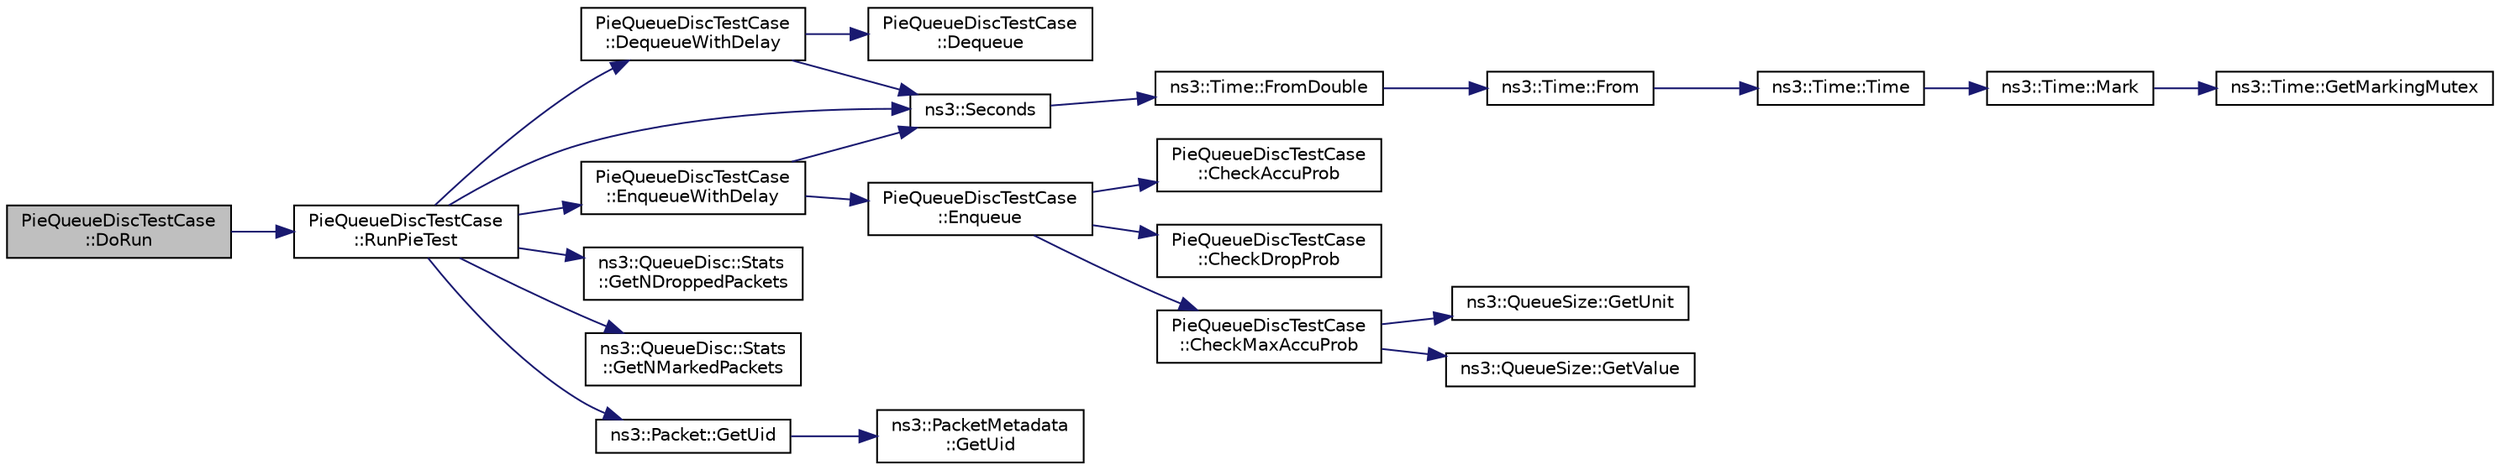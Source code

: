 digraph "PieQueueDiscTestCase::DoRun"
{
 // LATEX_PDF_SIZE
  edge [fontname="Helvetica",fontsize="10",labelfontname="Helvetica",labelfontsize="10"];
  node [fontname="Helvetica",fontsize="10",shape=record];
  rankdir="LR";
  Node1 [label="PieQueueDiscTestCase\l::DoRun",height=0.2,width=0.4,color="black", fillcolor="grey75", style="filled", fontcolor="black",tooltip="Implementation to actually run this TestCase."];
  Node1 -> Node2 [color="midnightblue",fontsize="10",style="solid",fontname="Helvetica"];
  Node2 [label="PieQueueDiscTestCase\l::RunPieTest",height=0.2,width=0.4,color="black", fillcolor="white", style="filled",URL="$class_pie_queue_disc_test_case.html#a4003738dc8368f71600eec62afb451e7",tooltip="Run test function."];
  Node2 -> Node3 [color="midnightblue",fontsize="10",style="solid",fontname="Helvetica"];
  Node3 [label="PieQueueDiscTestCase\l::DequeueWithDelay",height=0.2,width=0.4,color="black", fillcolor="white", style="filled",URL="$class_pie_queue_disc_test_case.html#ac95d22c3ac6ef3a873d70a663fd964e3",tooltip="Dequeue with delay function."];
  Node3 -> Node4 [color="midnightblue",fontsize="10",style="solid",fontname="Helvetica"];
  Node4 [label="PieQueueDiscTestCase\l::Dequeue",height=0.2,width=0.4,color="black", fillcolor="white", style="filled",URL="$class_pie_queue_disc_test_case.html#a3f2148f8c200a2338e33759f6f6ebc07",tooltip="Dequeue function."];
  Node3 -> Node5 [color="midnightblue",fontsize="10",style="solid",fontname="Helvetica"];
  Node5 [label="ns3::Seconds",height=0.2,width=0.4,color="black", fillcolor="white", style="filled",URL="$group__timecivil.html#ga33c34b816f8ff6628e33d5c8e9713b9e",tooltip="Construct a Time in the indicated unit."];
  Node5 -> Node6 [color="midnightblue",fontsize="10",style="solid",fontname="Helvetica"];
  Node6 [label="ns3::Time::FromDouble",height=0.2,width=0.4,color="black", fillcolor="white", style="filled",URL="$classns3_1_1_time.html#a60e845f4a74e62495b86356afe604cb4",tooltip="Create a Time equal to value in unit unit."];
  Node6 -> Node7 [color="midnightblue",fontsize="10",style="solid",fontname="Helvetica"];
  Node7 [label="ns3::Time::From",height=0.2,width=0.4,color="black", fillcolor="white", style="filled",URL="$classns3_1_1_time.html#a34e4acc13d0e08cc8cb9cd3b838b9baf",tooltip="Create a Time in the current unit."];
  Node7 -> Node8 [color="midnightblue",fontsize="10",style="solid",fontname="Helvetica"];
  Node8 [label="ns3::Time::Time",height=0.2,width=0.4,color="black", fillcolor="white", style="filled",URL="$classns3_1_1_time.html#a8a39dc1b8cbbd7fe6d940e492d1b925e",tooltip="Default constructor, with value 0."];
  Node8 -> Node9 [color="midnightblue",fontsize="10",style="solid",fontname="Helvetica"];
  Node9 [label="ns3::Time::Mark",height=0.2,width=0.4,color="black", fillcolor="white", style="filled",URL="$classns3_1_1_time.html#aa7eef2a1119c1c4855d99f1e83d44c54",tooltip="Record a Time instance with the MarkedTimes."];
  Node9 -> Node10 [color="midnightblue",fontsize="10",style="solid",fontname="Helvetica"];
  Node10 [label="ns3::Time::GetMarkingMutex",height=0.2,width=0.4,color="black", fillcolor="white", style="filled",URL="$classns3_1_1_time.html#addd8e672203391b3ae98ee475ce05272",tooltip=" "];
  Node2 -> Node11 [color="midnightblue",fontsize="10",style="solid",fontname="Helvetica"];
  Node11 [label="PieQueueDiscTestCase\l::EnqueueWithDelay",height=0.2,width=0.4,color="black", fillcolor="white", style="filled",URL="$class_pie_queue_disc_test_case.html#a4392edeb83441c7b05bff20fbf929603",tooltip="Enqueue with delay function."];
  Node11 -> Node12 [color="midnightblue",fontsize="10",style="solid",fontname="Helvetica"];
  Node12 [label="PieQueueDiscTestCase\l::Enqueue",height=0.2,width=0.4,color="black", fillcolor="white", style="filled",URL="$class_pie_queue_disc_test_case.html#aee21d1fa55e512a59f9c49d451432f7e",tooltip="Enqueue function."];
  Node12 -> Node13 [color="midnightblue",fontsize="10",style="solid",fontname="Helvetica"];
  Node13 [label="PieQueueDiscTestCase\l::CheckAccuProb",height=0.2,width=0.4,color="black", fillcolor="white", style="filled",URL="$class_pie_queue_disc_test_case.html#a59e31d289aa379f004ec149d93a3267a",tooltip="Check Accumulated Drop Probability."];
  Node12 -> Node14 [color="midnightblue",fontsize="10",style="solid",fontname="Helvetica"];
  Node14 [label="PieQueueDiscTestCase\l::CheckDropProb",height=0.2,width=0.4,color="black", fillcolor="white", style="filled",URL="$class_pie_queue_disc_test_case.html#a803ea6c96e573ee632fb94e56d094620",tooltip="Check Drop Probability."];
  Node12 -> Node15 [color="midnightblue",fontsize="10",style="solid",fontname="Helvetica"];
  Node15 [label="PieQueueDiscTestCase\l::CheckMaxAccuProb",height=0.2,width=0.4,color="black", fillcolor="white", style="filled",URL="$class_pie_queue_disc_test_case.html#a4180a6b879c19575043e413af510327f",tooltip="Check Maximum Accumulated Drop Probability."];
  Node15 -> Node16 [color="midnightblue",fontsize="10",style="solid",fontname="Helvetica"];
  Node16 [label="ns3::QueueSize::GetUnit",height=0.2,width=0.4,color="black", fillcolor="white", style="filled",URL="$classns3_1_1_queue_size.html#a7c9e4dd4d2565b656c2917f93d95482e",tooltip="Get the underlying unit."];
  Node15 -> Node17 [color="midnightblue",fontsize="10",style="solid",fontname="Helvetica"];
  Node17 [label="ns3::QueueSize::GetValue",height=0.2,width=0.4,color="black", fillcolor="white", style="filled",URL="$classns3_1_1_queue_size.html#aeda8ff9a290b06b028064beb7ef0a44a",tooltip="Get the underlying value."];
  Node11 -> Node5 [color="midnightblue",fontsize="10",style="solid",fontname="Helvetica"];
  Node2 -> Node18 [color="midnightblue",fontsize="10",style="solid",fontname="Helvetica"];
  Node18 [label="ns3::QueueDisc::Stats\l::GetNDroppedPackets",height=0.2,width=0.4,color="black", fillcolor="white", style="filled",URL="$structns3_1_1_queue_disc_1_1_stats.html#a064346e6d236319f0115765050434305",tooltip="Get the number of packets dropped for the given reason."];
  Node2 -> Node19 [color="midnightblue",fontsize="10",style="solid",fontname="Helvetica"];
  Node19 [label="ns3::QueueDisc::Stats\l::GetNMarkedPackets",height=0.2,width=0.4,color="black", fillcolor="white", style="filled",URL="$structns3_1_1_queue_disc_1_1_stats.html#ac0c29b3b113fd6f7f60608dc6cc67957",tooltip="Get the number of packets marked for the given reason."];
  Node2 -> Node20 [color="midnightblue",fontsize="10",style="solid",fontname="Helvetica"];
  Node20 [label="ns3::Packet::GetUid",height=0.2,width=0.4,color="black", fillcolor="white", style="filled",URL="$classns3_1_1_packet.html#ab9f0b7e9cf21b7271eda0094e6ff2792",tooltip="Returns the packet's Uid."];
  Node20 -> Node21 [color="midnightblue",fontsize="10",style="solid",fontname="Helvetica"];
  Node21 [label="ns3::PacketMetadata\l::GetUid",height=0.2,width=0.4,color="black", fillcolor="white", style="filled",URL="$classns3_1_1_packet_metadata.html#aff25afa4a4e4304185feaeda79d0415f",tooltip="Get the packet Uid."];
  Node2 -> Node5 [color="midnightblue",fontsize="10",style="solid",fontname="Helvetica"];
}
